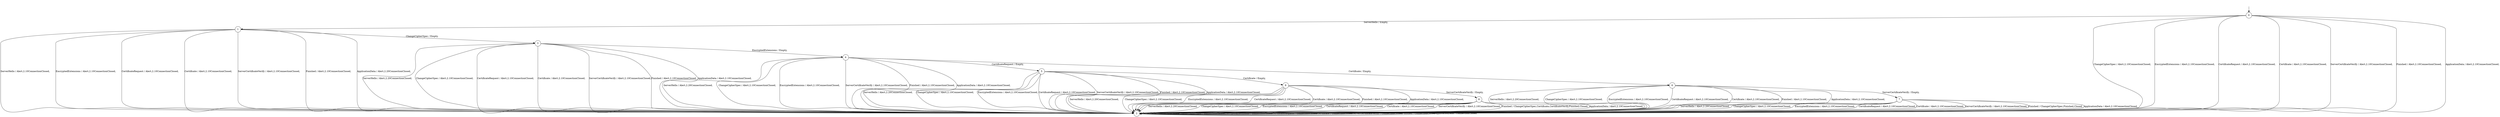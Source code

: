 digraph g {
__start0 [label="" shape="none"];

	s0 [shape="circle" label="0"];
	s1 [shape="circle" label="1"];
	s2 [shape="circle" label="2"];
	s3 [shape="circle" label="3"];
	s4 [shape="circle" label="4"];
	s5 [shape="circle" label="5"];
	s6 [shape="circle" label="6"];
	s7 [shape="circle" label="7"];
	s8 [shape="circle" label="8"];
	s9 [shape="circle" label="9"];
	s0 -> s1 [label="ServerHello / Empty,"];
	s0 -> s2 [label="ChangeCipherSpec / Alert,2.10ConnectionClosed,"];
	s0 -> s2 [label="EncryptedExtensions / Alert,2.10ConnectionClosed,"];
	s0 -> s2 [label="CertificateRequest / Alert,2.10ConnectionClosed,"];
	s0 -> s2 [label="Certificate / Alert,2.10ConnectionClosed,"];
	s0 -> s2 [label="ServerCertificateVerify / Alert,2.10ConnectionClosed,"];
	s0 -> s2 [label="Finished / Alert,2.10ConnectionClosed,"];
	s0 -> s2 [label="ApplicationData / Alert,2.10ConnectionClosed,"];
	s1 -> s2 [label="ServerHello / Alert,2.10ConnectionClosed,"];
	s1 -> s3 [label="ChangeCipherSpec / Empty,"];
	s1 -> s2 [label="EncryptedExtensions / Alert,2.10ConnectionClosed,"];
	s1 -> s2 [label="CertificateRequest / Alert,2.10ConnectionClosed,"];
	s1 -> s2 [label="Certificate / Alert,2.10ConnectionClosed,"];
	s1 -> s2 [label="ServerCertificateVerify / Alert,2.10ConnectionClosed,"];
	s1 -> s2 [label="Finished / Alert,2.10ConnectionClosed,"];
	s1 -> s2 [label="ApplicationData / Alert,2.20ConnectionClosed,"];
	s2 -> s2 [label="ServerHello / ConnectionClosed"];
	s2 -> s2 [label="ChangeCipherSpec / ConnectionClosed"];
	s2 -> s2 [label="EncryptedExtensions / ConnectionClosed"];
	s2 -> s2 [label="CertificateRequest / ConnectionClosed"];
	s2 -> s2 [label="Certificate / ConnectionClosed"];
	s2 -> s2 [label="ServerCertificateVerify / ConnectionClosed"];
	s2 -> s2 [label="Finished / ConnectionClosed"];
	s2 -> s2 [label="ApplicationData / ConnectionClosed"];
	s3 -> s2 [label="ServerHello / Alert,2.20ConnectionClosed,"];
	s3 -> s2 [label="ChangeCipherSpec / Alert,2.10ConnectionClosed,"];
	s3 -> s4 [label="EncryptedExtensions / Empty,"];
	s3 -> s2 [label="CertificateRequest / Alert,2.10ConnectionClosed,"];
	s3 -> s2 [label="Certificate / Alert,2.10ConnectionClosed,"];
	s3 -> s2 [label="ServerCertificateVerify / Alert,2.10ConnectionClosed,"];
	s3 -> s2 [label="Finished / Alert,2.10ConnectionClosed,"];
	s3 -> s2 [label="ApplicationData / Alert,2.10ConnectionClosed,"];
	s4 -> s2 [label="ServerHello / Alert,2.20ConnectionClosed,"];
	s4 -> s2 [label="ChangeCipherSpec / Alert,2.10ConnectionClosed,"];
	s4 -> s2 [label="EncryptedExtensions / Alert,2.10ConnectionClosed,"];
	s4 -> s5 [label="CertificateRequest / Empty,"];
	s4 -> s6 [label="Certificate / Empty,"];
	s4 -> s2 [label="ServerCertificateVerify / Alert,2.10ConnectionClosed,"];
	s4 -> s2 [label="Finished / Alert,2.10ConnectionClosed,"];
	s4 -> s2 [label="ApplicationData / Alert,2.10ConnectionClosed,"];
	s5 -> s2 [label="ServerHello / Alert,2.20ConnectionClosed,"];
	s5 -> s2 [label="ChangeCipherSpec / Alert,2.10ConnectionClosed,"];
	s5 -> s2 [label="EncryptedExtensions / Alert,2.10ConnectionClosed,"];
	s5 -> s2 [label="CertificateRequest / Alert,2.10ConnectionClosed,"];
	s5 -> s9 [label="Certificate / Empty,"];
	s5 -> s2 [label="ServerCertificateVerify / Alert,2.10ConnectionClosed,"];
	s5 -> s2 [label="Finished / Alert,2.10ConnectionClosed,"];
	s5 -> s2 [label="ApplicationData / Alert,2.10ConnectionClosed,"];
	s6 -> s2 [label="ServerHello / Alert,2.20ConnectionClosed,"];
	s6 -> s2 [label="ChangeCipherSpec / Alert,2.10ConnectionClosed,"];
	s6 -> s2 [label="EncryptedExtensions / Alert,2.10ConnectionClosed,"];
	s6 -> s2 [label="CertificateRequest / Alert,2.10ConnectionClosed,"];
	s6 -> s2 [label="Certificate / Alert,2.10ConnectionClosed,"];
	s6 -> s7 [label="ServerCertificateVerify / Empty,"];
	s6 -> s2 [label="Finished / Alert,2.10ConnectionClosed,"];
	s6 -> s2 [label="ApplicationData / Alert,2.10ConnectionClosed,"];
	s7 -> s2 [label="ServerHello / Alert,2.20ConnectionClosed,"];
	s7 -> s2 [label="ChangeCipherSpec / Alert,2.10ConnectionClosed,"];
	s7 -> s2 [label="EncryptedExtensions / Alert,2.10ConnectionClosed,"];
	s7 -> s2 [label="CertificateRequest / Alert,2.10ConnectionClosed,"];
	s7 -> s2 [label="Certificate / Alert,2.10ConnectionClosed,"];
	s7 -> s2 [label="ServerCertificateVerify / Alert,2.10ConnectionClosed,"];
	s7 -> s2 [label="Finished / ChangeCipherSpec,Finished,Closed,"];
	s7 -> s2 [label="ApplicationData / Alert,2.10ConnectionClosed,"];
	s8 -> s2 [label="ServerHello / Alert,2.20ConnectionClosed,"];
	s8 -> s2 [label="ChangeCipherSpec / Alert,2.10ConnectionClosed,"];
	s8 -> s2 [label="EncryptedExtensions / Alert,2.10ConnectionClosed,"];
	s8 -> s2 [label="CertificateRequest / Alert,2.10ConnectionClosed,"];
	s8 -> s2 [label="Certificate / Alert,2.10ConnectionClosed,"];
	s8 -> s2 [label="ServerCertificateVerify / Alert,2.10ConnectionClosed,"];
	s8 -> s2 [label="Finished / ChangeCipherSpec,Certificate,CertificateVerify,Finished,Closed,"];
	s8 -> s2 [label="ApplicationData / Alert,2.10ConnectionClosed,"];
	s9 -> s2 [label="ServerHello / Alert,2.20ConnectionClosed,"];
	s9 -> s2 [label="ChangeCipherSpec / Alert,2.10ConnectionClosed,"];
	s9 -> s2 [label="EncryptedExtensions / Alert,2.10ConnectionClosed,"];
	s9 -> s2 [label="CertificateRequest / Alert,2.10ConnectionClosed,"];
	s9 -> s2 [label="Certificate / Alert,2.10ConnectionClosed,"];
	s9 -> s8 [label="ServerCertificateVerify / Empty,"];
	s9 -> s2 [label="Finished / Alert,2.10ConnectionClosed,"];
	s9 -> s2 [label="ApplicationData / Alert,2.10ConnectionClosed,"];

__start0 -> s0;
}
